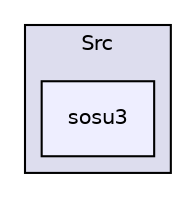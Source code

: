digraph "E:/Documents/emu84/Src/sosu3" {
  compound=true
  node [ fontsize="10", fontname="Helvetica"];
  edge [ labelfontsize="10", labelfontname="Helvetica"];
  subgraph clusterdir_70617a7689e3ba1052ef75efeabd00df {
    graph [ bgcolor="#ddddee", pencolor="black", label="Src" fontname="Helvetica", fontsize="10", URL="dir_70617a7689e3ba1052ef75efeabd00df.html"]
  dir_b68262f4567a0756d7c2e8cef9effdbc [shape=box, label="sosu3", style="filled", fillcolor="#eeeeff", pencolor="black", URL="dir_b68262f4567a0756d7c2e8cef9effdbc.html"];
  }
}
